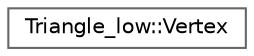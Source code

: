 digraph "Graphical Class Hierarchy"
{
 // LATEX_PDF_SIZE
  bgcolor="transparent";
  edge [fontname=Helvetica,fontsize=10,labelfontname=Helvetica,labelfontsize=10];
  node [fontname=Helvetica,fontsize=10,shape=box,height=0.2,width=0.4];
  rankdir="LR";
  Node0 [label="Triangle_low::Vertex",height=0.2,width=0.4,color="grey40", fillcolor="white", style="filled",URL="$struct_triangle__low_1_1_vertex.html",tooltip=" "];
}
